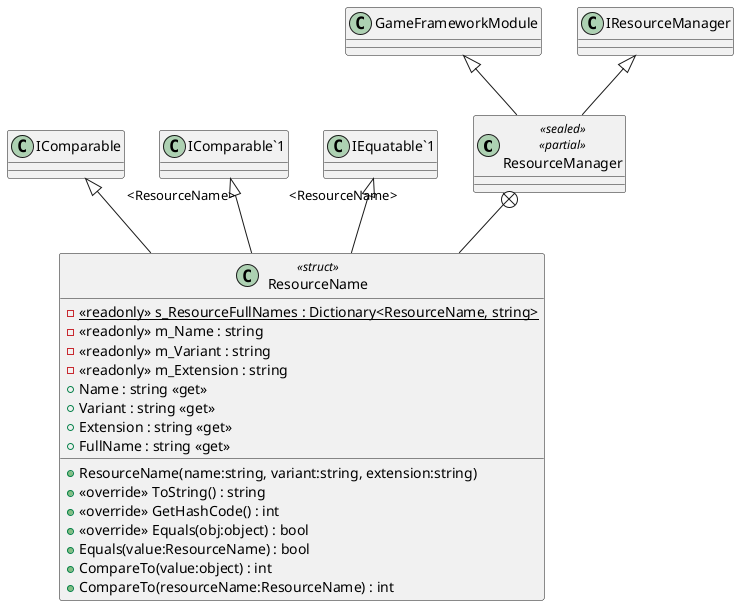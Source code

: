 @startuml
class ResourceManager <<sealed>> <<partial>> {
}
class ResourceName <<struct>> {
    - {static} <<readonly>> s_ResourceFullNames : Dictionary<ResourceName, string>
    - <<readonly>> m_Name : string
    - <<readonly>> m_Variant : string
    - <<readonly>> m_Extension : string
    + ResourceName(name:string, variant:string, extension:string)
    + Name : string <<get>>
    + Variant : string <<get>>
    + Extension : string <<get>>
    + FullName : string <<get>>
    + <<override>> ToString() : string
    + <<override>> GetHashCode() : int
    + <<override>> Equals(obj:object) : bool
    + Equals(value:ResourceName) : bool
    + CompareTo(value:object) : int
    + CompareTo(resourceName:ResourceName) : int
}
GameFrameworkModule <|-- ResourceManager
IResourceManager <|-- ResourceManager
ResourceManager +-- ResourceName
IComparable <|-- ResourceName
"IComparable`1" "<ResourceName>" <|-- ResourceName
"IEquatable`1" "<ResourceName>" <|-- ResourceName
@enduml
